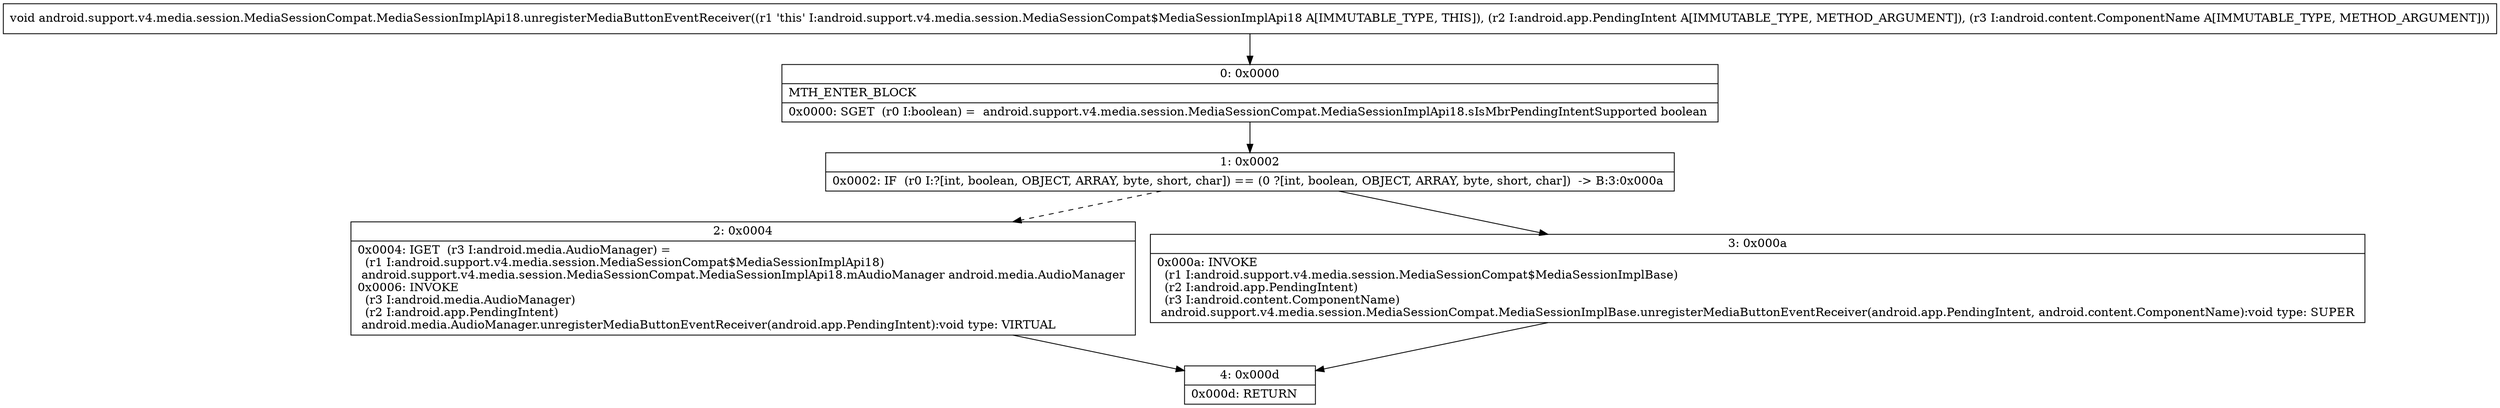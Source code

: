 digraph "CFG forandroid.support.v4.media.session.MediaSessionCompat.MediaSessionImplApi18.unregisterMediaButtonEventReceiver(Landroid\/app\/PendingIntent;Landroid\/content\/ComponentName;)V" {
Node_0 [shape=record,label="{0\:\ 0x0000|MTH_ENTER_BLOCK\l|0x0000: SGET  (r0 I:boolean) =  android.support.v4.media.session.MediaSessionCompat.MediaSessionImplApi18.sIsMbrPendingIntentSupported boolean \l}"];
Node_1 [shape=record,label="{1\:\ 0x0002|0x0002: IF  (r0 I:?[int, boolean, OBJECT, ARRAY, byte, short, char]) == (0 ?[int, boolean, OBJECT, ARRAY, byte, short, char])  \-\> B:3:0x000a \l}"];
Node_2 [shape=record,label="{2\:\ 0x0004|0x0004: IGET  (r3 I:android.media.AudioManager) = \l  (r1 I:android.support.v4.media.session.MediaSessionCompat$MediaSessionImplApi18)\l android.support.v4.media.session.MediaSessionCompat.MediaSessionImplApi18.mAudioManager android.media.AudioManager \l0x0006: INVOKE  \l  (r3 I:android.media.AudioManager)\l  (r2 I:android.app.PendingIntent)\l android.media.AudioManager.unregisterMediaButtonEventReceiver(android.app.PendingIntent):void type: VIRTUAL \l}"];
Node_3 [shape=record,label="{3\:\ 0x000a|0x000a: INVOKE  \l  (r1 I:android.support.v4.media.session.MediaSessionCompat$MediaSessionImplBase)\l  (r2 I:android.app.PendingIntent)\l  (r3 I:android.content.ComponentName)\l android.support.v4.media.session.MediaSessionCompat.MediaSessionImplBase.unregisterMediaButtonEventReceiver(android.app.PendingIntent, android.content.ComponentName):void type: SUPER \l}"];
Node_4 [shape=record,label="{4\:\ 0x000d|0x000d: RETURN   \l}"];
MethodNode[shape=record,label="{void android.support.v4.media.session.MediaSessionCompat.MediaSessionImplApi18.unregisterMediaButtonEventReceiver((r1 'this' I:android.support.v4.media.session.MediaSessionCompat$MediaSessionImplApi18 A[IMMUTABLE_TYPE, THIS]), (r2 I:android.app.PendingIntent A[IMMUTABLE_TYPE, METHOD_ARGUMENT]), (r3 I:android.content.ComponentName A[IMMUTABLE_TYPE, METHOD_ARGUMENT])) }"];
MethodNode -> Node_0;
Node_0 -> Node_1;
Node_1 -> Node_2[style=dashed];
Node_1 -> Node_3;
Node_2 -> Node_4;
Node_3 -> Node_4;
}

